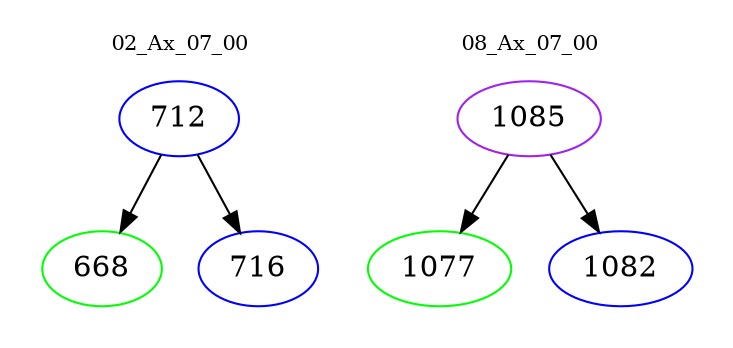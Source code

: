 digraph{
subgraph cluster_0 {
color = white
label = "02_Ax_07_00";
fontsize=10;
T0_712 [label="712", color="blue"]
T0_712 -> T0_668 [color="black"]
T0_668 [label="668", color="green"]
T0_712 -> T0_716 [color="black"]
T0_716 [label="716", color="blue"]
}
subgraph cluster_1 {
color = white
label = "08_Ax_07_00";
fontsize=10;
T1_1085 [label="1085", color="purple"]
T1_1085 -> T1_1077 [color="black"]
T1_1077 [label="1077", color="green"]
T1_1085 -> T1_1082 [color="black"]
T1_1082 [label="1082", color="blue"]
}
}
